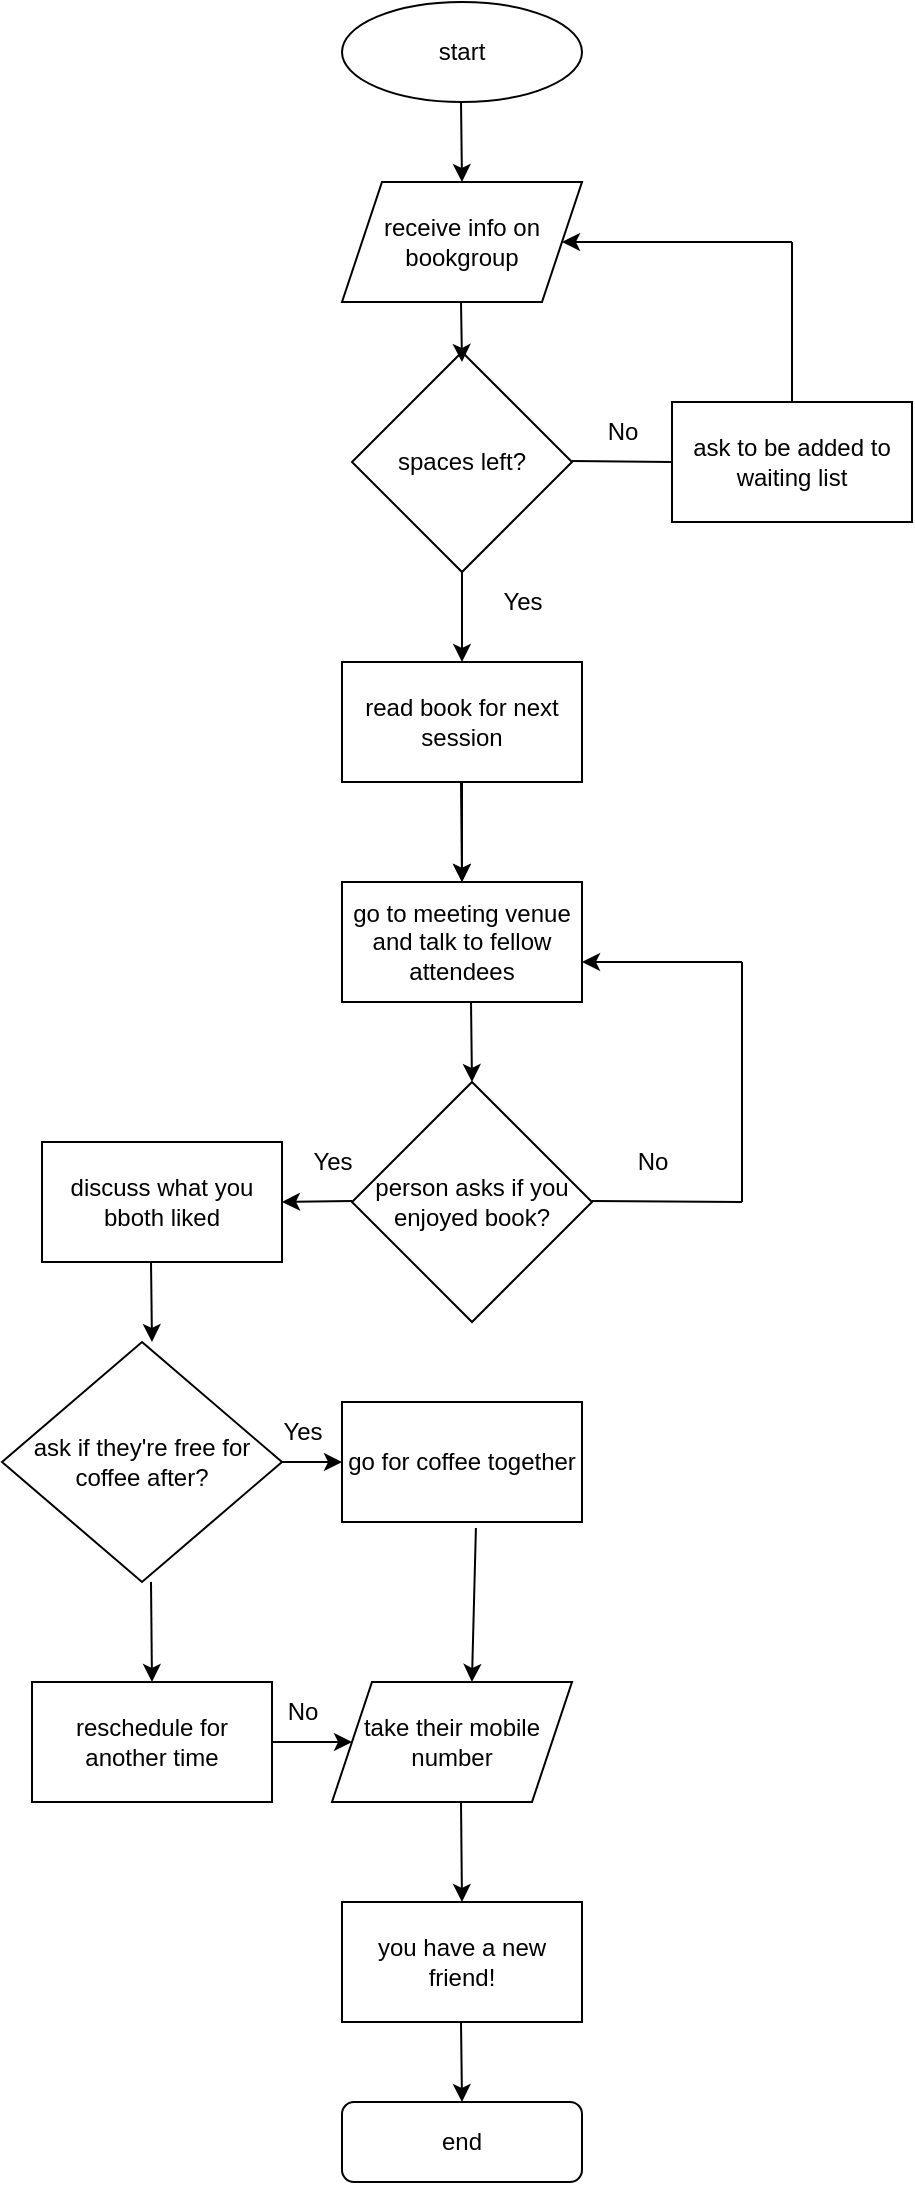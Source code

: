 <mxfile>
    <diagram id="Vjm9aY1X0-ALGMO8nthc" name="Page-1">
        <mxGraphModel dx="546" dy="1515" grid="1" gridSize="10" guides="1" tooltips="1" connect="1" arrows="1" fold="1" page="0" pageScale="1" pageWidth="850" pageHeight="1100" math="0" shadow="0">
            <root>
                <mxCell id="0"/>
                <mxCell id="1" parent="0"/>
                <mxCell id="2" value="start" style="ellipse;whiteSpace=wrap;html=1;" vertex="1" parent="1">
                    <mxGeometry x="200" y="40" width="120" height="50" as="geometry"/>
                </mxCell>
                <mxCell id="3" value="receive info on bookgroup" style="shape=parallelogram;perimeter=parallelogramPerimeter;whiteSpace=wrap;html=1;fixedSize=1;" vertex="1" parent="1">
                    <mxGeometry x="200" y="130" width="120" height="60" as="geometry"/>
                </mxCell>
                <mxCell id="24" value="" style="edgeStyle=none;html=1;" edge="1" parent="1" source="4" target="6">
                    <mxGeometry relative="1" as="geometry"/>
                </mxCell>
                <mxCell id="4" value="spaces left?" style="rhombus;whiteSpace=wrap;html=1;" vertex="1" parent="1">
                    <mxGeometry x="205" y="215" width="110" height="110" as="geometry"/>
                </mxCell>
                <mxCell id="5" value="ask to be added to waiting list" style="rounded=0;whiteSpace=wrap;html=1;" vertex="1" parent="1">
                    <mxGeometry x="365" y="240" width="120" height="60" as="geometry"/>
                </mxCell>
                <mxCell id="50" value="" style="edgeStyle=none;html=1;" edge="1" parent="1" source="6" target="7">
                    <mxGeometry relative="1" as="geometry"/>
                </mxCell>
                <mxCell id="6" value="read book for next session" style="rounded=0;whiteSpace=wrap;html=1;" vertex="1" parent="1">
                    <mxGeometry x="200" y="370" width="120" height="60" as="geometry"/>
                </mxCell>
                <mxCell id="7" value="go to meeting venue and talk to fellow attendees" style="rounded=0;whiteSpace=wrap;html=1;" vertex="1" parent="1">
                    <mxGeometry x="200" y="480" width="120" height="60" as="geometry"/>
                </mxCell>
                <mxCell id="8" value="person asks if you enjoyed book?" style="rhombus;whiteSpace=wrap;html=1;" vertex="1" parent="1">
                    <mxGeometry x="205" y="580" width="120" height="120" as="geometry"/>
                </mxCell>
                <mxCell id="9" value="discuss what you bboth liked" style="rounded=0;whiteSpace=wrap;html=1;" vertex="1" parent="1">
                    <mxGeometry x="50" y="610" width="120" height="60" as="geometry"/>
                </mxCell>
                <mxCell id="41" style="edgeStyle=none;html=1;exitX=1;exitY=0.5;exitDx=0;exitDy=0;" edge="1" parent="1" source="11" target="12">
                    <mxGeometry relative="1" as="geometry"/>
                </mxCell>
                <mxCell id="11" value="ask if they're free for coffee after?" style="rhombus;whiteSpace=wrap;html=1;" vertex="1" parent="1">
                    <mxGeometry x="30" y="710" width="140" height="120" as="geometry"/>
                </mxCell>
                <mxCell id="45" style="edgeStyle=none;html=1;" edge="1" parent="1" source="12">
                    <mxGeometry relative="1" as="geometry">
                        <mxPoint x="270" y="740" as="targetPoint"/>
                    </mxGeometry>
                </mxCell>
                <mxCell id="12" value="go for coffee together" style="rounded=0;whiteSpace=wrap;html=1;" vertex="1" parent="1">
                    <mxGeometry x="200" y="740" width="120" height="60" as="geometry"/>
                </mxCell>
                <mxCell id="13" value="reschedule for another time" style="rounded=0;whiteSpace=wrap;html=1;" vertex="1" parent="1">
                    <mxGeometry x="45" y="880" width="120" height="60" as="geometry"/>
                </mxCell>
                <mxCell id="14" value="take their mobile number" style="shape=parallelogram;perimeter=parallelogramPerimeter;whiteSpace=wrap;html=1;fixedSize=1;" vertex="1" parent="1">
                    <mxGeometry x="195" y="880" width="120" height="60" as="geometry"/>
                </mxCell>
                <mxCell id="15" value="you have a new friend!" style="rounded=0;whiteSpace=wrap;html=1;" vertex="1" parent="1">
                    <mxGeometry x="200" y="990" width="120" height="60" as="geometry"/>
                </mxCell>
                <mxCell id="18" value="end" style="rounded=1;whiteSpace=wrap;html=1;" vertex="1" parent="1">
                    <mxGeometry x="200" y="1090" width="120" height="40" as="geometry"/>
                </mxCell>
                <mxCell id="19" value="" style="endArrow=classic;html=1;" edge="1" parent="1">
                    <mxGeometry width="50" height="50" relative="1" as="geometry">
                        <mxPoint x="259.5" y="90" as="sourcePoint"/>
                        <mxPoint x="260" y="130" as="targetPoint"/>
                        <Array as="points">
                            <mxPoint x="259.5" y="90"/>
                        </Array>
                    </mxGeometry>
                </mxCell>
                <mxCell id="22" value="" style="endArrow=classic;html=1;" edge="1" parent="1">
                    <mxGeometry width="50" height="50" relative="1" as="geometry">
                        <mxPoint x="259.5" y="190" as="sourcePoint"/>
                        <mxPoint x="260" y="220" as="targetPoint"/>
                        <Array as="points">
                            <mxPoint x="259.5" y="190"/>
                        </Array>
                    </mxGeometry>
                </mxCell>
                <mxCell id="25" value="" style="endArrow=classic;html=1;entryX=0.5;entryY=0;entryDx=0;entryDy=0;" edge="1" parent="1" target="7">
                    <mxGeometry width="50" height="50" relative="1" as="geometry">
                        <mxPoint x="259.5" y="430" as="sourcePoint"/>
                        <mxPoint x="260" y="470" as="targetPoint"/>
                        <Array as="points">
                            <mxPoint x="259.5" y="430"/>
                        </Array>
                    </mxGeometry>
                </mxCell>
                <mxCell id="26" value="" style="endArrow=none;html=1;exitX=0;exitY=0.5;exitDx=0;exitDy=0;" edge="1" parent="1" source="5">
                    <mxGeometry width="50" height="50" relative="1" as="geometry">
                        <mxPoint x="360" y="270" as="sourcePoint"/>
                        <mxPoint x="315" y="269.5" as="targetPoint"/>
                    </mxGeometry>
                </mxCell>
                <mxCell id="27" value="" style="endArrow=none;html=1;" edge="1" parent="1">
                    <mxGeometry width="50" height="50" relative="1" as="geometry">
                        <mxPoint x="425" y="240" as="sourcePoint"/>
                        <mxPoint x="425" y="160" as="targetPoint"/>
                    </mxGeometry>
                </mxCell>
                <mxCell id="28" value="" style="endArrow=classic;html=1;entryX=1;entryY=0.5;entryDx=0;entryDy=0;" edge="1" parent="1" target="3">
                    <mxGeometry width="50" height="50" relative="1" as="geometry">
                        <mxPoint x="425" y="160" as="sourcePoint"/>
                        <mxPoint x="475" y="110" as="targetPoint"/>
                    </mxGeometry>
                </mxCell>
                <mxCell id="31" value="" style="endArrow=classic;html=1;entryX=0.5;entryY=0;entryDx=0;entryDy=0;" edge="1" parent="1" target="8">
                    <mxGeometry width="50" height="50" relative="1" as="geometry">
                        <mxPoint x="264.5" y="540" as="sourcePoint"/>
                        <mxPoint x="265" y="590" as="targetPoint"/>
                        <Array as="points">
                            <mxPoint x="264.5" y="540"/>
                        </Array>
                    </mxGeometry>
                </mxCell>
                <mxCell id="32" value="" style="endArrow=none;html=1;" edge="1" parent="1">
                    <mxGeometry width="50" height="50" relative="1" as="geometry">
                        <mxPoint x="400" y="640" as="sourcePoint"/>
                        <mxPoint x="325" y="639.5" as="targetPoint"/>
                    </mxGeometry>
                </mxCell>
                <mxCell id="33" value="" style="endArrow=none;html=1;" edge="1" parent="1">
                    <mxGeometry width="50" height="50" relative="1" as="geometry">
                        <mxPoint x="400" y="640" as="sourcePoint"/>
                        <mxPoint x="400" y="520" as="targetPoint"/>
                    </mxGeometry>
                </mxCell>
                <mxCell id="34" value="" style="endArrow=classic;html=1;" edge="1" parent="1">
                    <mxGeometry width="50" height="50" relative="1" as="geometry">
                        <mxPoint x="400" y="520" as="sourcePoint"/>
                        <mxPoint x="320" y="520" as="targetPoint"/>
                    </mxGeometry>
                </mxCell>
                <mxCell id="35" value="" style="endArrow=classic;html=1;" edge="1" parent="1">
                    <mxGeometry width="50" height="50" relative="1" as="geometry">
                        <mxPoint x="205" y="639.5" as="sourcePoint"/>
                        <mxPoint x="170" y="640" as="targetPoint"/>
                    </mxGeometry>
                </mxCell>
                <mxCell id="37" value="" style="edgeStyle=none;html=1;" edge="1" parent="1">
                    <mxGeometry relative="1" as="geometry">
                        <mxPoint x="104.5" y="670" as="sourcePoint"/>
                        <mxPoint x="105" y="710" as="targetPoint"/>
                    </mxGeometry>
                </mxCell>
                <mxCell id="38" value="" style="edgeStyle=none;html=1;entryX=0.5;entryY=0;entryDx=0;entryDy=0;" edge="1" parent="1" target="13">
                    <mxGeometry relative="1" as="geometry">
                        <mxPoint x="104.5" y="830" as="sourcePoint"/>
                        <mxPoint x="105" y="870" as="targetPoint"/>
                    </mxGeometry>
                </mxCell>
                <mxCell id="47" value="" style="edgeStyle=none;html=1;entryX=0.583;entryY=0;entryDx=0;entryDy=0;entryPerimeter=0;exitX=0.558;exitY=1.05;exitDx=0;exitDy=0;exitPerimeter=0;" edge="1" parent="1" source="12" target="14">
                    <mxGeometry relative="1" as="geometry">
                        <mxPoint x="264.5" y="810" as="sourcePoint"/>
                        <mxPoint x="265" y="860" as="targetPoint"/>
                    </mxGeometry>
                </mxCell>
                <mxCell id="48" style="edgeStyle=none;html=1;exitX=1;exitY=0.5;exitDx=0;exitDy=0;entryX=0;entryY=0.5;entryDx=0;entryDy=0;" edge="1" parent="1" source="13" target="14">
                    <mxGeometry relative="1" as="geometry">
                        <mxPoint x="180" y="890" as="sourcePoint"/>
                        <mxPoint x="200" y="820" as="targetPoint"/>
                    </mxGeometry>
                </mxCell>
                <mxCell id="51" value="" style="endArrow=classic;html=1;entryX=0.5;entryY=0;entryDx=0;entryDy=0;" edge="1" parent="1">
                    <mxGeometry width="50" height="50" relative="1" as="geometry">
                        <mxPoint x="259.5" y="940" as="sourcePoint"/>
                        <mxPoint x="260" y="990" as="targetPoint"/>
                        <Array as="points">
                            <mxPoint x="259.5" y="940"/>
                        </Array>
                    </mxGeometry>
                </mxCell>
                <mxCell id="52" value="" style="endArrow=classic;html=1;entryX=0.5;entryY=0;entryDx=0;entryDy=0;" edge="1" parent="1" target="18">
                    <mxGeometry width="50" height="50" relative="1" as="geometry">
                        <mxPoint x="259.5" y="1050" as="sourcePoint"/>
                        <mxPoint x="260" y="1080" as="targetPoint"/>
                        <Array as="points">
                            <mxPoint x="259.5" y="1050"/>
                        </Array>
                    </mxGeometry>
                </mxCell>
                <mxCell id="53" value="No" style="text;html=1;align=center;verticalAlign=middle;resizable=0;points=[];autosize=1;strokeColor=none;fillColor=none;" vertex="1" parent="1">
                    <mxGeometry x="320" y="240" width="40" height="30" as="geometry"/>
                </mxCell>
                <mxCell id="54" value="Yes" style="text;html=1;align=center;verticalAlign=middle;resizable=0;points=[];autosize=1;strokeColor=none;fillColor=none;" vertex="1" parent="1">
                    <mxGeometry x="270" y="325" width="40" height="30" as="geometry"/>
                </mxCell>
                <mxCell id="55" value="No" style="text;html=1;align=center;verticalAlign=middle;resizable=0;points=[];autosize=1;strokeColor=none;fillColor=none;" vertex="1" parent="1">
                    <mxGeometry x="335" y="605" width="40" height="30" as="geometry"/>
                </mxCell>
                <mxCell id="56" value="Yes" style="text;html=1;align=center;verticalAlign=middle;resizable=0;points=[];autosize=1;strokeColor=none;fillColor=none;" vertex="1" parent="1">
                    <mxGeometry x="175" y="605" width="40" height="30" as="geometry"/>
                </mxCell>
                <mxCell id="57" value="Yes" style="text;html=1;align=center;verticalAlign=middle;resizable=0;points=[];autosize=1;strokeColor=none;fillColor=none;" vertex="1" parent="1">
                    <mxGeometry x="160" y="740" width="40" height="30" as="geometry"/>
                </mxCell>
                <mxCell id="58" value="No" style="text;html=1;align=center;verticalAlign=middle;resizable=0;points=[];autosize=1;strokeColor=none;fillColor=none;" vertex="1" parent="1">
                    <mxGeometry x="160" y="880" width="40" height="30" as="geometry"/>
                </mxCell>
            </root>
        </mxGraphModel>
    </diagram>
</mxfile>